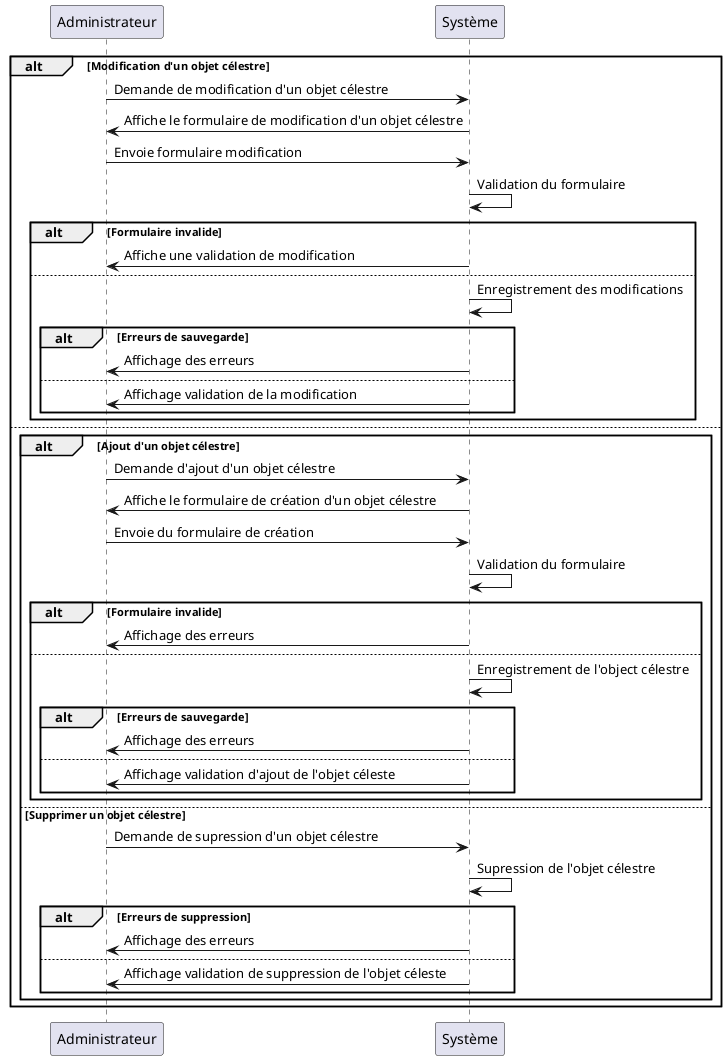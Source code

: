 @startuml
alt Modification d'un objet célestre
Administrateur -> Système : Demande de modification d'un objet célestre
Système -> Administrateur : Affiche le formulaire de modification d'un objet célestre
Administrateur -> Système : Envoie formulaire modification
Système -> Système : Validation du formulaire
alt Formulaire invalide
Système -> Administrateur : Affiche une validation de modification
else
Système -> Système : Enregistrement des modifications
alt Erreurs de sauvegarde
Système -> Administrateur : Affichage des erreurs
else
Système -> Administrateur : Affichage validation de la modification
end
end
else
alt Ajout d'un objet célestre
Administrateur -> Système : Demande d'ajout d'un objet célestre
Système -> Administrateur : Affiche le formulaire de création d'un objet célestre
Administrateur -> Système : Envoie du formulaire de création
Système -> Système : Validation du formulaire
alt Formulaire invalide
Système -> Administrateur : Affichage des erreurs
else
Système -> Système : Enregistrement de l'object célestre
alt Erreurs de sauvegarde 
Système -> Administrateur : Affichage des erreurs
else 
Système -> Administrateur : Affichage validation d'ajout de l'objet céleste
end
end
else Supprimer un objet célestre
Administrateur -> Système : Demande de supression d'un objet célestre
Système -> Système : Supression de l'objet célestre
alt Erreurs de suppression
Système -> Administrateur : Affichage des erreurs
else
Système -> Administrateur : Affichage validation de suppression de l'objet céleste
end
end
end
@enduml
